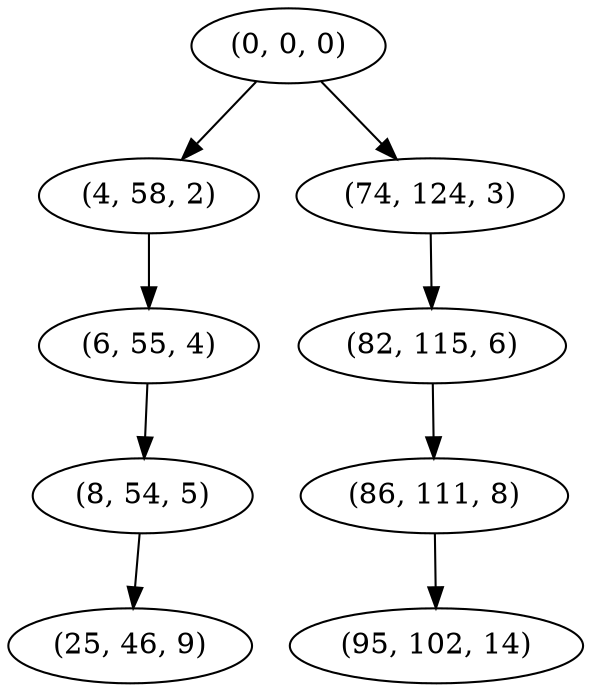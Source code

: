 digraph tree {
    "(0, 0, 0)";
    "(4, 58, 2)";
    "(6, 55, 4)";
    "(8, 54, 5)";
    "(25, 46, 9)";
    "(74, 124, 3)";
    "(82, 115, 6)";
    "(86, 111, 8)";
    "(95, 102, 14)";
    "(0, 0, 0)" -> "(4, 58, 2)";
    "(0, 0, 0)" -> "(74, 124, 3)";
    "(4, 58, 2)" -> "(6, 55, 4)";
    "(6, 55, 4)" -> "(8, 54, 5)";
    "(8, 54, 5)" -> "(25, 46, 9)";
    "(74, 124, 3)" -> "(82, 115, 6)";
    "(82, 115, 6)" -> "(86, 111, 8)";
    "(86, 111, 8)" -> "(95, 102, 14)";
}
